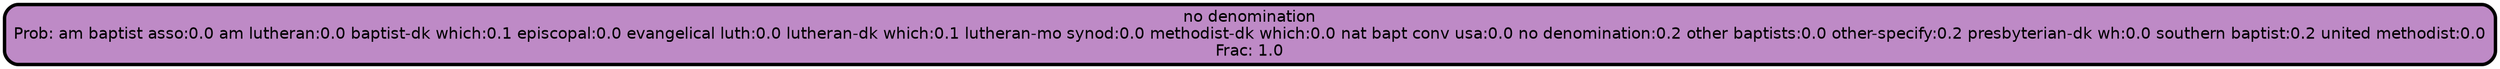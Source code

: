 graph Tree {
node [shape=box, style="filled, rounded",color="black",penwidth="3",fontcolor="black",                 fontname=helvetica] ;
graph [ranksep="0 equally", splines=straight,                 bgcolor=transparent, dpi=200] ;
edge [fontname=helvetica, color=black] ;
0 [label="no denomination
Prob: am baptist asso:0.0 am lutheran:0.0 baptist-dk which:0.1 episcopal:0.0 evangelical luth:0.0 lutheran-dk which:0.1 lutheran-mo synod:0.0 methodist-dk which:0.0 nat bapt conv usa:0.0 no denomination:0.2 other baptists:0.0 other-specify:0.2 presbyterian-dk wh:0.0 southern baptist:0.2 united methodist:0.0
Frac: 1.0", fillcolor="#be8ac6"] ;
{rank = same;}}